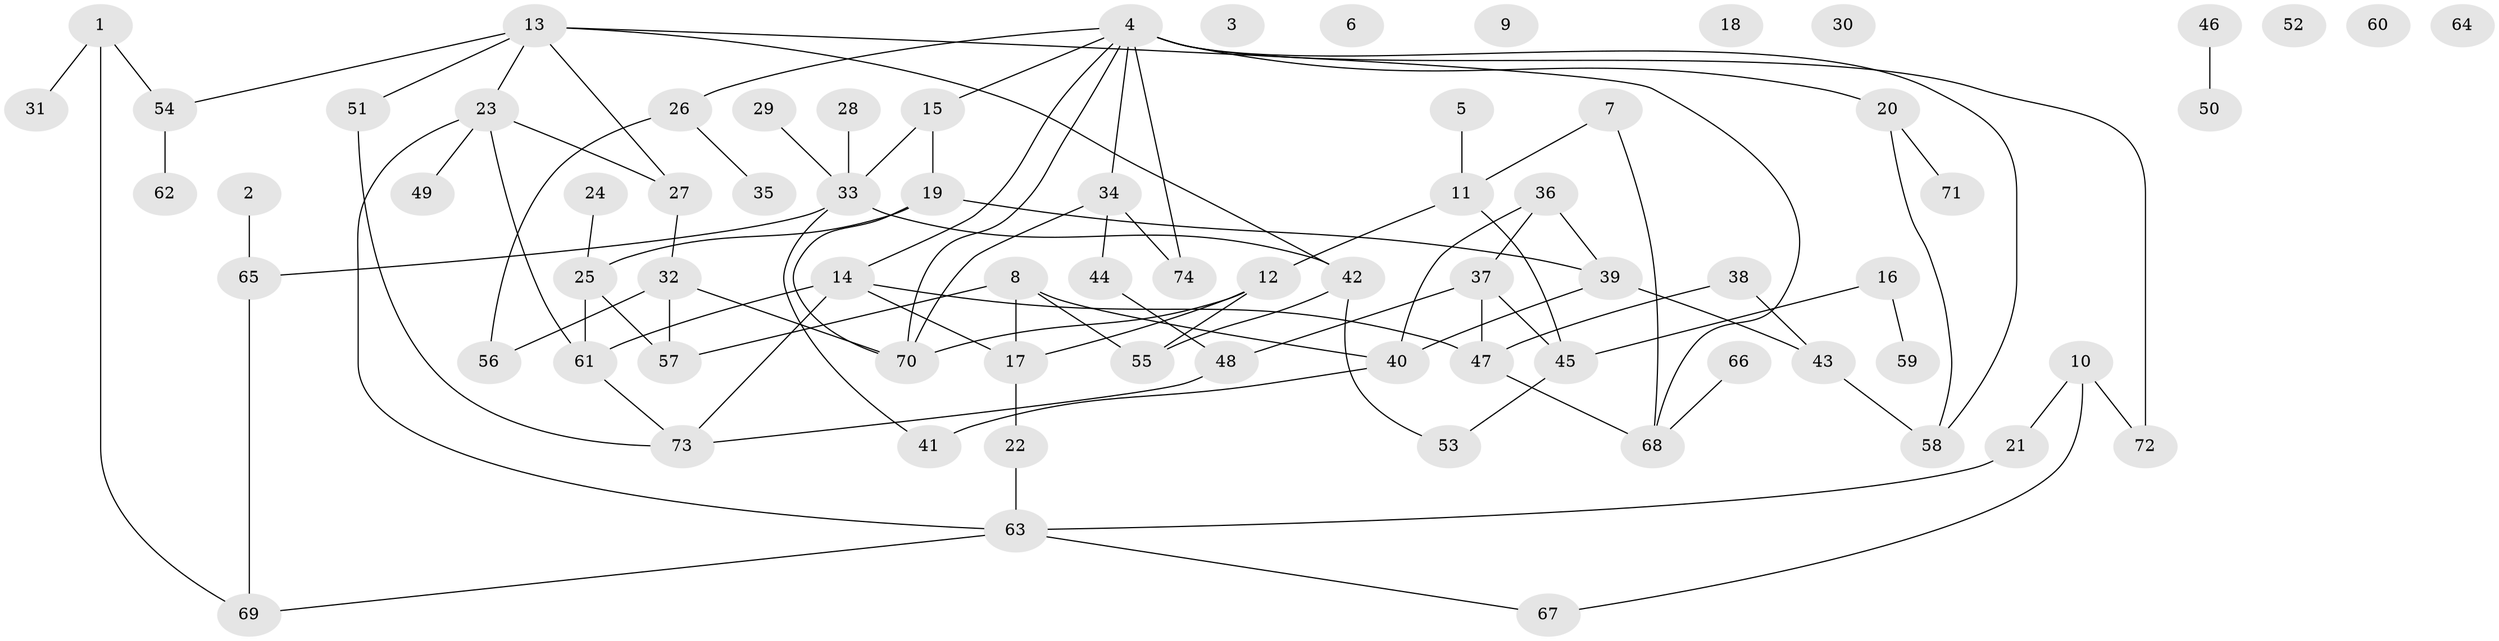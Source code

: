 // coarse degree distribution, {0: 0.4090909090909091, 1: 0.13636363636363635, 3: 0.18181818181818182, 4: 0.045454545454545456, 9: 0.045454545454545456, 6: 0.045454545454545456, 2: 0.13636363636363635}
// Generated by graph-tools (version 1.1) at 2025/43/03/04/25 21:43:52]
// undirected, 74 vertices, 97 edges
graph export_dot {
graph [start="1"]
  node [color=gray90,style=filled];
  1;
  2;
  3;
  4;
  5;
  6;
  7;
  8;
  9;
  10;
  11;
  12;
  13;
  14;
  15;
  16;
  17;
  18;
  19;
  20;
  21;
  22;
  23;
  24;
  25;
  26;
  27;
  28;
  29;
  30;
  31;
  32;
  33;
  34;
  35;
  36;
  37;
  38;
  39;
  40;
  41;
  42;
  43;
  44;
  45;
  46;
  47;
  48;
  49;
  50;
  51;
  52;
  53;
  54;
  55;
  56;
  57;
  58;
  59;
  60;
  61;
  62;
  63;
  64;
  65;
  66;
  67;
  68;
  69;
  70;
  71;
  72;
  73;
  74;
  1 -- 31;
  1 -- 54;
  1 -- 69;
  2 -- 65;
  4 -- 14;
  4 -- 15;
  4 -- 20;
  4 -- 26;
  4 -- 34;
  4 -- 58;
  4 -- 70;
  4 -- 72;
  4 -- 74;
  5 -- 11;
  7 -- 11;
  7 -- 68;
  8 -- 17;
  8 -- 40;
  8 -- 55;
  8 -- 57;
  10 -- 21;
  10 -- 67;
  10 -- 72;
  11 -- 12;
  11 -- 45;
  12 -- 17;
  12 -- 55;
  12 -- 70;
  13 -- 23;
  13 -- 27;
  13 -- 42;
  13 -- 51;
  13 -- 54;
  13 -- 68;
  14 -- 17;
  14 -- 47;
  14 -- 61;
  14 -- 73;
  15 -- 19;
  15 -- 33;
  16 -- 45;
  16 -- 59;
  17 -- 22;
  19 -- 25;
  19 -- 39;
  19 -- 70;
  20 -- 58;
  20 -- 71;
  21 -- 63;
  22 -- 63;
  23 -- 27;
  23 -- 49;
  23 -- 61;
  23 -- 63;
  24 -- 25;
  25 -- 57;
  25 -- 61;
  26 -- 35;
  26 -- 56;
  27 -- 32;
  28 -- 33;
  29 -- 33;
  32 -- 56;
  32 -- 57;
  32 -- 70;
  33 -- 41;
  33 -- 42;
  33 -- 65;
  34 -- 44;
  34 -- 70;
  34 -- 74;
  36 -- 37;
  36 -- 39;
  36 -- 40;
  37 -- 45;
  37 -- 47;
  37 -- 48;
  38 -- 43;
  38 -- 47;
  39 -- 40;
  39 -- 43;
  40 -- 41;
  42 -- 53;
  42 -- 55;
  43 -- 58;
  44 -- 48;
  45 -- 53;
  46 -- 50;
  47 -- 68;
  48 -- 73;
  51 -- 73;
  54 -- 62;
  61 -- 73;
  63 -- 67;
  63 -- 69;
  65 -- 69;
  66 -- 68;
}
